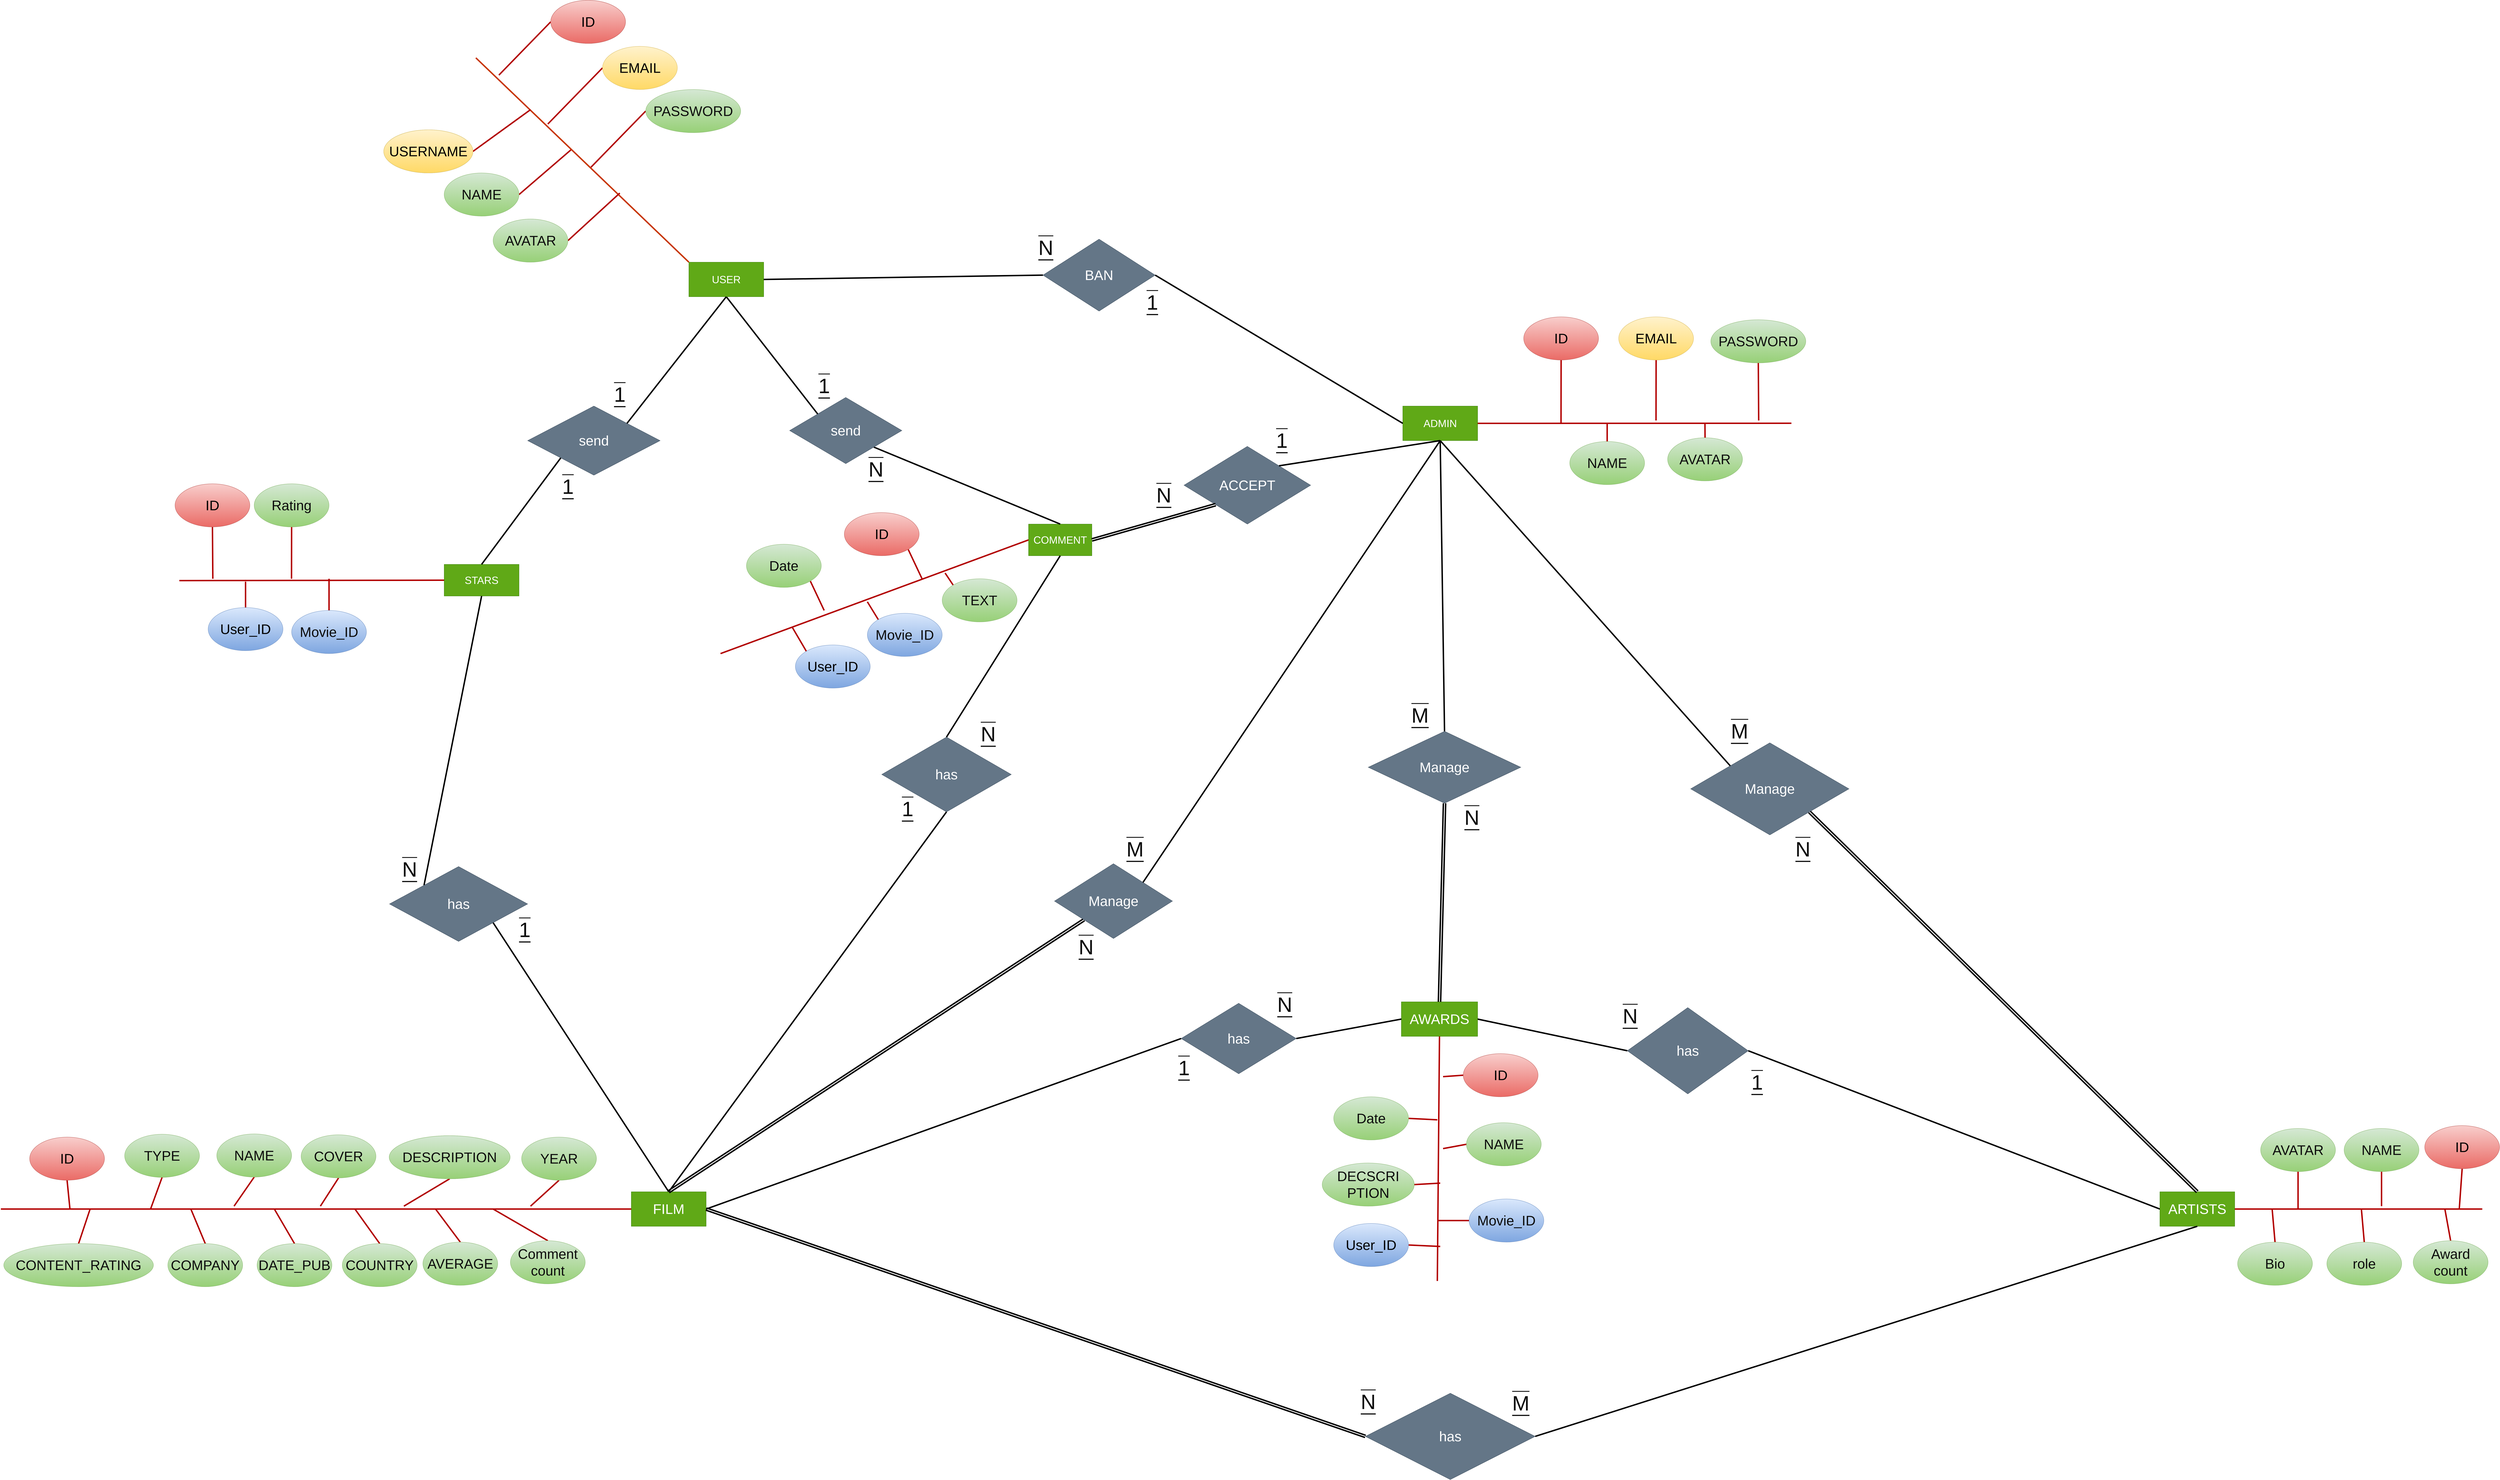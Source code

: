 <mxfile>
    <diagram id="PGciYLwqOyicyOPphFfP" name="Page-1">
        <mxGraphModel dx="8794" dy="5844" grid="1" gridSize="10" guides="1" tooltips="1" connect="1" arrows="1" fold="1" page="1" pageScale="1" pageWidth="850" pageHeight="1100" math="0" shadow="0">
            <root>
                <mxCell id="0"/>
                <mxCell id="1" parent="0"/>
                <mxCell id="32" style="edgeStyle=none;html=1;exitX=1;exitY=0.5;exitDx=0;exitDy=0;entryX=0;entryY=0.5;entryDx=0;entryDy=0;fontSize=24;endArrow=none;endFill=0;strokeWidth=5;" parent="1" source="2" target="31" edge="1">
                    <mxGeometry relative="1" as="geometry"/>
                </mxCell>
                <mxCell id="205" style="edgeStyle=none;html=1;exitX=0.5;exitY=1;exitDx=0;exitDy=0;fontSize=48;fontColor=#0D0D0D;endArrow=none;endFill=0;strokeWidth=5;fillColor=#e51400;strokeColor=#B20000;" parent="1" source="2" edge="1">
                    <mxGeometry relative="1" as="geometry">
                        <mxPoint x="1150" y="1190" as="targetPoint"/>
                    </mxGeometry>
                </mxCell>
                <mxCell id="2" value="&lt;font style=&quot;font-size: 48px&quot;&gt;AWARDS&lt;/font&gt;" style="rounded=0;whiteSpace=wrap;html=1;fillColor=#60a917;fontColor=#ffffff;strokeColor=#2D7600;" parent="1" vertex="1">
                    <mxGeometry x="1025" y="220" width="265" height="120" as="geometry"/>
                </mxCell>
                <mxCell id="112" style="edgeStyle=none;html=1;exitX=1;exitY=0.5;exitDx=0;exitDy=0;fontSize=48;fontColor=#0D0D0D;endArrow=none;endFill=0;strokeWidth=5;fillColor=#e51400;strokeColor=#B20000;" parent="1" source="3" edge="1">
                    <mxGeometry relative="1" as="geometry">
                        <mxPoint x="2380" y="-1790.333" as="targetPoint"/>
                    </mxGeometry>
                </mxCell>
                <mxCell id="3" value="&lt;font style=&quot;font-size: 36px&quot;&gt;ADMIN&lt;/font&gt;" style="rounded=0;whiteSpace=wrap;html=1;fillColor=#60a917;fontColor=#ffffff;strokeColor=#2D7600;" parent="1" vertex="1">
                    <mxGeometry x="1030" y="-1850" width="260" height="120" as="geometry"/>
                </mxCell>
                <mxCell id="33" style="edgeStyle=none;html=1;exitX=0;exitY=0.5;exitDx=0;exitDy=0;entryX=1;entryY=0.5;entryDx=0;entryDy=0;fontSize=24;endArrow=none;endFill=0;strokeWidth=5;" parent="1" source="4" target="31" edge="1">
                    <mxGeometry relative="1" as="geometry"/>
                </mxCell>
                <mxCell id="195" style="edgeStyle=none;html=1;exitX=1;exitY=0.5;exitDx=0;exitDy=0;fontSize=48;fontColor=#0D0D0D;endArrow=none;endFill=0;strokeWidth=5;fillColor=#e51400;strokeColor=#B20000;" parent="1" source="4" edge="1">
                    <mxGeometry relative="1" as="geometry">
                        <mxPoint x="4780" y="940" as="targetPoint"/>
                    </mxGeometry>
                </mxCell>
                <mxCell id="4" value="&lt;font style=&quot;font-size: 48px&quot;&gt;ARTISTS&lt;/font&gt;" style="rounded=0;whiteSpace=wrap;html=1;fillColor=#60a917;fontColor=#ffffff;strokeColor=#2D7600;" parent="1" vertex="1">
                    <mxGeometry x="3660" y="880" width="260" height="120" as="geometry"/>
                </mxCell>
                <mxCell id="141" style="edgeStyle=none;html=1;exitX=0;exitY=0.5;exitDx=0;exitDy=0;fontSize=48;fontColor=#0D0D0D;endArrow=none;endFill=0;strokeWidth=5;fillColor=#e51400;strokeColor=#B20000;" parent="1" source="5" edge="1">
                    <mxGeometry relative="1" as="geometry">
                        <mxPoint x="-3840" y="940" as="targetPoint"/>
                    </mxGeometry>
                </mxCell>
                <mxCell id="5" value="&lt;font style=&quot;font-size: 48px&quot;&gt;FILM&lt;/font&gt;" style="rounded=0;whiteSpace=wrap;html=1;fillColor=#60a917;fontColor=#ffffff;strokeColor=#2D7600;" parent="1" vertex="1">
                    <mxGeometry x="-1650" y="880" width="260" height="120" as="geometry"/>
                </mxCell>
                <mxCell id="226" style="edgeStyle=none;html=1;exitX=0;exitY=0.5;exitDx=0;exitDy=0;fontSize=48;fontColor=#0D0D0D;endArrow=none;endFill=0;strokeWidth=5;fillColor=#e51400;strokeColor=#B20000;" parent="1" source="6" edge="1">
                    <mxGeometry relative="1" as="geometry">
                        <mxPoint x="-1340" y="-990" as="targetPoint"/>
                    </mxGeometry>
                </mxCell>
                <mxCell id="6" value="&lt;font style=&quot;font-size: 36px&quot;&gt;COMMENT&lt;/font&gt;" style="rounded=0;whiteSpace=wrap;html=1;fillColor=#60a917;fontColor=#ffffff;strokeColor=#2D7600;" parent="1" vertex="1">
                    <mxGeometry x="-270" y="-1440" width="220" height="110" as="geometry"/>
                </mxCell>
                <mxCell id="118" style="edgeStyle=none;html=1;exitX=0;exitY=0.5;exitDx=0;exitDy=0;fontSize=48;fontColor=#0D0D0D;endArrow=none;endFill=0;strokeWidth=5;fillColor=#e51400;strokeColor=#B20000;" parent="1" source="9" edge="1">
                    <mxGeometry relative="1" as="geometry">
                        <mxPoint x="-3220" y="-1243.667" as="targetPoint"/>
                    </mxGeometry>
                </mxCell>
                <mxCell id="9" value="&lt;font style=&quot;font-size: 36px&quot;&gt;STARS&lt;/font&gt;" style="rounded=0;whiteSpace=wrap;html=1;fillColor=#60a917;fontColor=#ffffff;strokeColor=#2D7600;" parent="1" vertex="1">
                    <mxGeometry x="-2300" y="-1300" width="260" height="110" as="geometry"/>
                </mxCell>
                <mxCell id="81" style="edgeStyle=none;html=1;exitX=0.5;exitY=1;exitDx=0;exitDy=0;entryX=0;entryY=0;entryDx=0;entryDy=0;fontSize=48;endArrow=none;endFill=0;strokeWidth=5;" parent="1" source="10" target="80" edge="1">
                    <mxGeometry relative="1" as="geometry"/>
                </mxCell>
                <mxCell id="10" value="&lt;font style=&quot;font-size: 36px&quot;&gt;USER&lt;/font&gt;" style="rounded=0;whiteSpace=wrap;html=1;fillColor=#60a917;fontColor=#ffffff;strokeColor=#2D7600;" parent="1" vertex="1">
                    <mxGeometry x="-1450" y="-2350" width="260" height="120" as="geometry"/>
                </mxCell>
                <mxCell id="11" value="&lt;font style=&quot;font-size: 48px&quot;&gt;BAN&lt;/font&gt;" style="rhombus;whiteSpace=wrap;html=1;fontSize=24;fillColor=#647687;fontColor=#ffffff;strokeColor=#314354;" parent="1" vertex="1">
                    <mxGeometry x="-220" y="-2430" width="390" height="250" as="geometry"/>
                </mxCell>
                <mxCell id="17" value="&lt;font style=&quot;font-size: 48px&quot;&gt;Manage&lt;/font&gt;" style="rhombus;whiteSpace=wrap;html=1;fontSize=24;fillColor=#647687;fontColor=#ffffff;strokeColor=#314354;" parent="1" vertex="1">
                    <mxGeometry x="910" y="-720" width="530" height="250" as="geometry"/>
                </mxCell>
                <mxCell id="20" value="" style="shape=link;html=1;fontSize=24;exitX=0.5;exitY=0;exitDx=0;exitDy=0;entryX=0;entryY=1;entryDx=0;entryDy=0;strokeWidth=5;" parent="1" source="5" target="55" edge="1">
                    <mxGeometry width="100" relative="1" as="geometry">
                        <mxPoint x="930" y="50" as="sourcePoint"/>
                        <mxPoint x="1030" y="50" as="targetPoint"/>
                    </mxGeometry>
                </mxCell>
                <mxCell id="21" value="" style="shape=link;html=1;fontSize=24;entryX=0.5;entryY=0;entryDx=0;entryDy=0;exitX=1;exitY=1;exitDx=0;exitDy=0;strokeWidth=5;" parent="1" source="54" target="4" edge="1">
                    <mxGeometry width="100" relative="1" as="geometry">
                        <mxPoint x="1350" y="30" as="sourcePoint"/>
                        <mxPoint x="1450" y="30" as="targetPoint"/>
                    </mxGeometry>
                </mxCell>
                <mxCell id="22" value="&lt;font style=&quot;font-size: 48px&quot;&gt;has&lt;/font&gt;" style="rhombus;whiteSpace=wrap;html=1;fontSize=24;fillColor=#647687;fontColor=#ffffff;strokeColor=#314354;" parent="1" vertex="1">
                    <mxGeometry x="900" y="1580" width="590" height="300" as="geometry"/>
                </mxCell>
                <mxCell id="23" value="" style="shape=link;html=1;fontSize=24;entryX=0;entryY=0.5;entryDx=0;entryDy=0;strokeWidth=5;exitX=1;exitY=0.5;exitDx=0;exitDy=0;" parent="1" source="5" target="22" edge="1">
                    <mxGeometry width="100" relative="1" as="geometry">
                        <mxPoint x="-210" y="400" as="sourcePoint"/>
                        <mxPoint x="870" y="480" as="targetPoint"/>
                    </mxGeometry>
                </mxCell>
                <mxCell id="25" value="" style="endArrow=none;html=1;fontSize=24;exitX=1;exitY=0.5;exitDx=0;exitDy=0;entryX=0.5;entryY=1;entryDx=0;entryDy=0;strokeWidth=5;" parent="1" source="22" target="4" edge="1">
                    <mxGeometry width="50" height="50" relative="1" as="geometry">
                        <mxPoint x="1560" y="540" as="sourcePoint"/>
                        <mxPoint x="1610" y="490" as="targetPoint"/>
                    </mxGeometry>
                </mxCell>
                <mxCell id="30" style="edgeStyle=none;html=1;exitX=1;exitY=0.5;exitDx=0;exitDy=0;entryX=0;entryY=0.5;entryDx=0;entryDy=0;fontSize=24;endArrow=none;endFill=0;strokeWidth=5;" parent="1" source="28" target="2" edge="1">
                    <mxGeometry relative="1" as="geometry"/>
                </mxCell>
                <mxCell id="28" value="&lt;font style=&quot;font-size: 48px&quot;&gt;has&lt;/font&gt;" style="rhombus;whiteSpace=wrap;html=1;fontSize=24;rotation=0;fillColor=#647687;fontColor=#ffffff;strokeColor=#314354;" parent="1" vertex="1">
                    <mxGeometry x="260" y="225" width="400" height="245" as="geometry"/>
                </mxCell>
                <mxCell id="29" value="" style="endArrow=none;html=1;fontSize=24;exitX=1;exitY=0.5;exitDx=0;exitDy=0;entryX=0;entryY=0.5;entryDx=0;entryDy=0;strokeWidth=5;" parent="1" source="5" target="28" edge="1">
                    <mxGeometry width="50" height="50" relative="1" as="geometry">
                        <mxPoint x="560" y="420" as="sourcePoint"/>
                        <mxPoint x="610" y="370" as="targetPoint"/>
                    </mxGeometry>
                </mxCell>
                <mxCell id="31" value="&lt;font style=&quot;font-size: 48px&quot;&gt;has&lt;/font&gt;" style="rhombus;whiteSpace=wrap;html=1;fontSize=24;rotation=0;fillColor=#647687;fontColor=#ffffff;strokeColor=#314354;" parent="1" vertex="1">
                    <mxGeometry x="1810" y="240" width="420" height="300" as="geometry"/>
                </mxCell>
                <mxCell id="34" value="" style="shape=link;html=1;fontSize=24;endArrow=none;endFill=0;exitX=0.5;exitY=1;exitDx=0;exitDy=0;entryX=0.5;entryY=0;entryDx=0;entryDy=0;strokeWidth=5;" parent="1" source="17" target="2" edge="1">
                    <mxGeometry width="100" relative="1" as="geometry">
                        <mxPoint x="1140" y="370" as="sourcePoint"/>
                        <mxPoint x="1160" y="480" as="targetPoint"/>
                    </mxGeometry>
                </mxCell>
                <mxCell id="38" value="&lt;font style=&quot;font-size: 48px&quot;&gt;send&lt;/font&gt;" style="rhombus;whiteSpace=wrap;html=1;fontSize=24;rotation=0;fillColor=#647687;fontColor=#ffffff;strokeColor=#314354;" parent="1" vertex="1">
                    <mxGeometry x="-2010" y="-1850" width="460" height="240" as="geometry"/>
                </mxCell>
                <mxCell id="39" value="" style="endArrow=none;html=1;fontSize=24;exitX=1;exitY=0;exitDx=0;exitDy=0;entryX=0.5;entryY=1;entryDx=0;entryDy=0;strokeWidth=5;" parent="1" source="38" target="10" edge="1">
                    <mxGeometry width="50" height="50" relative="1" as="geometry">
                        <mxPoint x="20" y="-750" as="sourcePoint"/>
                        <mxPoint x="70" y="-800" as="targetPoint"/>
                    </mxGeometry>
                </mxCell>
                <mxCell id="48" style="edgeStyle=none;html=1;exitX=0.5;exitY=1;exitDx=0;exitDy=0;entryX=0.5;entryY=0;entryDx=0;entryDy=0;fontSize=24;endArrow=none;endFill=0;strokeWidth=5;" parent="1" source="46" target="5" edge="1">
                    <mxGeometry relative="1" as="geometry"/>
                </mxCell>
                <mxCell id="46" value="&lt;font style=&quot;font-size: 48px&quot;&gt;has&lt;/font&gt;" style="rhombus;whiteSpace=wrap;html=1;fontSize=24;rotation=0;fillColor=#647687;fontColor=#ffffff;strokeColor=#314354;" parent="1" vertex="1">
                    <mxGeometry x="-780" y="-700" width="450" height="260" as="geometry"/>
                </mxCell>
                <mxCell id="50" style="edgeStyle=none;html=1;exitX=0;exitY=0;exitDx=0;exitDy=0;entryX=0.5;entryY=1;entryDx=0;entryDy=0;fontSize=24;endArrow=none;endFill=0;strokeWidth=5;" parent="1" source="49" target="9" edge="1">
                    <mxGeometry relative="1" as="geometry"/>
                </mxCell>
                <mxCell id="51" style="edgeStyle=none;html=1;exitX=1;exitY=1;exitDx=0;exitDy=0;entryX=0.5;entryY=0;entryDx=0;entryDy=0;fontSize=24;endArrow=none;endFill=0;strokeWidth=5;" parent="1" source="49" target="5" edge="1">
                    <mxGeometry relative="1" as="geometry"/>
                </mxCell>
                <mxCell id="49" value="&lt;font style=&quot;font-size: 48px&quot;&gt;has&lt;/font&gt;" style="rhombus;whiteSpace=wrap;html=1;fontSize=24;rotation=0;fillColor=#647687;fontColor=#ffffff;strokeColor=#314354;" parent="1" vertex="1">
                    <mxGeometry x="-2490" y="-250" width="480" height="260" as="geometry"/>
                </mxCell>
                <mxCell id="52" value="&lt;font style=&quot;font-size: 48px&quot;&gt;ACCEPT&lt;/font&gt;" style="rhombus;whiteSpace=wrap;html=1;fontSize=24;fillColor=#647687;fontColor=#ffffff;strokeColor=#314354;" parent="1" vertex="1">
                    <mxGeometry x="270" y="-1710" width="440" height="270" as="geometry"/>
                </mxCell>
                <mxCell id="54" value="&lt;font style=&quot;font-size: 48px&quot;&gt;Manage&lt;/font&gt;" style="rhombus;whiteSpace=wrap;html=1;fontSize=24;fillColor=#647687;fontColor=#ffffff;strokeColor=#314354;" parent="1" vertex="1">
                    <mxGeometry x="2030" y="-680" width="550" height="320" as="geometry"/>
                </mxCell>
                <mxCell id="55" value="&lt;font style=&quot;font-size: 48px&quot;&gt;Manage&lt;/font&gt;" style="rhombus;whiteSpace=wrap;html=1;fontSize=24;fillColor=#647687;fontColor=#ffffff;strokeColor=#314354;" parent="1" vertex="1">
                    <mxGeometry x="-180" y="-260" width="410" height="260" as="geometry"/>
                </mxCell>
                <mxCell id="64" value="" style="endArrow=none;html=1;fontSize=24;exitX=1;exitY=0.5;exitDx=0;exitDy=0;strokeWidth=5;entryX=0;entryY=0.5;entryDx=0;entryDy=0;" parent="1" source="10" target="11" edge="1">
                    <mxGeometry width="50" height="50" relative="1" as="geometry">
                        <mxPoint x="-820" y="-1785" as="sourcePoint"/>
                        <mxPoint x="-240" y="-1990" as="targetPoint"/>
                    </mxGeometry>
                </mxCell>
                <mxCell id="65" value="" style="endArrow=none;html=1;fontSize=24;entryX=1;entryY=0.5;entryDx=0;entryDy=0;exitX=0;exitY=0.5;exitDx=0;exitDy=0;strokeWidth=5;" parent="1" source="3" target="11" edge="1">
                    <mxGeometry width="50" height="50" relative="1" as="geometry">
                        <mxPoint x="790" y="-1680" as="sourcePoint"/>
                        <mxPoint x="20" y="-1905" as="targetPoint"/>
                    </mxGeometry>
                </mxCell>
                <mxCell id="68" value="" style="shape=link;html=1;fontSize=24;endArrow=none;endFill=0;entryX=0;entryY=1;entryDx=0;entryDy=0;strokeWidth=5;exitX=1;exitY=0.5;exitDx=0;exitDy=0;" parent="1" source="6" target="52" edge="1">
                    <mxGeometry width="100" relative="1" as="geometry">
                        <mxPoint x="50" y="-1090" as="sourcePoint"/>
                        <mxPoint x="412.5" y="-1297.5" as="targetPoint"/>
                    </mxGeometry>
                </mxCell>
                <mxCell id="69" style="edgeStyle=none;html=1;exitX=1;exitY=1;exitDx=0;exitDy=0;fontSize=24;endArrow=none;endFill=0;strokeWidth=5;entryX=0.5;entryY=0;entryDx=0;entryDy=0;" parent="1" source="80" target="6" edge="1">
                    <mxGeometry relative="1" as="geometry">
                        <mxPoint x="-775" y="-1265.0" as="sourcePoint"/>
                        <mxPoint x="-320" y="-1100" as="targetPoint"/>
                    </mxGeometry>
                </mxCell>
                <mxCell id="70" value="" style="endArrow=none;html=1;fontSize=24;exitX=1;exitY=0;exitDx=0;exitDy=0;entryX=0.5;entryY=1;entryDx=0;entryDy=0;strokeWidth=5;" parent="1" source="52" target="3" edge="1">
                    <mxGeometry width="50" height="50" relative="1" as="geometry">
                        <mxPoint x="517.5" y="-1352.5" as="sourcePoint"/>
                        <mxPoint x="850" y="-1650" as="targetPoint"/>
                    </mxGeometry>
                </mxCell>
                <mxCell id="71" style="edgeStyle=none;html=1;exitX=0.5;exitY=1;exitDx=0;exitDy=0;entryX=1;entryY=0;entryDx=0;entryDy=0;fontSize=24;endArrow=none;endFill=0;strokeWidth=5;" parent="1" source="3" target="55" edge="1">
                    <mxGeometry relative="1" as="geometry">
                        <mxPoint x="850" y="-1650" as="sourcePoint"/>
                        <mxPoint x="447.5" y="-362.5" as="targetPoint"/>
                    </mxGeometry>
                </mxCell>
                <mxCell id="72" value="" style="endArrow=none;html=1;fontSize=24;exitX=0.5;exitY=0;exitDx=0;exitDy=0;entryX=0.5;entryY=1;entryDx=0;entryDy=0;strokeWidth=5;" parent="1" source="17" target="3" edge="1">
                    <mxGeometry width="50" height="50" relative="1" as="geometry">
                        <mxPoint x="1165" y="-330.0" as="sourcePoint"/>
                        <mxPoint x="850" y="-1650" as="targetPoint"/>
                    </mxGeometry>
                </mxCell>
                <mxCell id="73" style="edgeStyle=none;html=1;exitX=0;exitY=0;exitDx=0;exitDy=0;entryX=0.5;entryY=1;entryDx=0;entryDy=0;fontSize=24;endArrow=none;endFill=0;strokeWidth=5;" parent="1" source="54" target="3" edge="1">
                    <mxGeometry relative="1" as="geometry">
                        <mxPoint x="2232.5" y="-292.5" as="sourcePoint"/>
                        <mxPoint x="850" y="-1650" as="targetPoint"/>
                    </mxGeometry>
                </mxCell>
                <mxCell id="74" value="" style="endArrow=none;html=1;fontSize=24;exitX=0.5;exitY=0;exitDx=0;exitDy=0;entryX=0;entryY=1;entryDx=0;entryDy=0;strokeWidth=5;" parent="1" source="9" target="38" edge="1">
                    <mxGeometry width="50" height="50" relative="1" as="geometry">
                        <mxPoint x="-1260" y="-830.0" as="sourcePoint"/>
                        <mxPoint x="-985" y="-1265.0" as="targetPoint"/>
                    </mxGeometry>
                </mxCell>
                <mxCell id="75" style="edgeStyle=none;html=1;exitX=0.5;exitY=1;exitDx=0;exitDy=0;entryX=0.5;entryY=0;entryDx=0;entryDy=0;fontSize=24;endArrow=none;endFill=0;strokeWidth=5;" parent="1" source="6" target="46" edge="1">
                    <mxGeometry relative="1" as="geometry">
                        <mxPoint x="-165" y="-1050.0" as="sourcePoint"/>
                        <mxPoint x="-205" y="-540.0" as="targetPoint"/>
                    </mxGeometry>
                </mxCell>
                <mxCell id="80" value="&lt;font style=&quot;font-size: 48px&quot;&gt;send&lt;/font&gt;" style="rhombus;whiteSpace=wrap;html=1;fontSize=24;rotation=0;fillColor=#647687;fontColor=#ffffff;strokeColor=#314354;" parent="1" vertex="1">
                    <mxGeometry x="-1100" y="-1880" width="390" height="230" as="geometry"/>
                </mxCell>
                <mxCell id="82" value="" style="endArrow=none;html=1;fontSize=48;strokeWidth=5;entryX=0;entryY=0;entryDx=0;entryDy=0;fillColor=#fa6800;strokeColor=#C73500;" parent="1" target="10" edge="1">
                    <mxGeometry width="50" height="50" relative="1" as="geometry">
                        <mxPoint x="-2190" y="-3060" as="sourcePoint"/>
                        <mxPoint x="-1470" y="-2370" as="targetPoint"/>
                    </mxGeometry>
                </mxCell>
                <mxCell id="95" style="edgeStyle=none;html=1;exitX=0;exitY=0.5;exitDx=0;exitDy=0;fontSize=48;endArrow=none;endFill=0;strokeWidth=5;fillColor=#e51400;strokeColor=#B20000;" parent="1" source="83" edge="1">
                    <mxGeometry relative="1" as="geometry">
                        <mxPoint x="-2110" y="-3000" as="targetPoint"/>
                    </mxGeometry>
                </mxCell>
                <mxCell id="83" value="ID" style="ellipse;whiteSpace=wrap;html=1;fontSize=48;fillColor=#f8cecc;gradientColor=#ea6b66;strokeColor=#b85450;" parent="1" vertex="1">
                    <mxGeometry x="-1930" y="-3260" width="260" height="150" as="geometry"/>
                </mxCell>
                <mxCell id="94" style="edgeStyle=none;html=1;exitX=0;exitY=0.5;exitDx=0;exitDy=0;fontSize=48;endArrow=none;endFill=0;strokeWidth=5;fillColor=#e51400;strokeColor=#B20000;" parent="1" source="84" edge="1">
                    <mxGeometry relative="1" as="geometry">
                        <mxPoint x="-1940" y="-2830" as="targetPoint"/>
                    </mxGeometry>
                </mxCell>
                <mxCell id="84" value="&lt;font color=&quot;#000000&quot;&gt;EMAIL&lt;/font&gt;" style="ellipse;whiteSpace=wrap;html=1;fontSize=48;fillColor=#fff2cc;gradientColor=#ffd966;strokeColor=#d6b656;" parent="1" vertex="1">
                    <mxGeometry x="-1750" y="-3100" width="260" height="150" as="geometry"/>
                </mxCell>
                <mxCell id="93" style="edgeStyle=none;html=1;exitX=0;exitY=0.5;exitDx=0;exitDy=0;fontSize=48;endArrow=none;endFill=0;strokeWidth=5;fillColor=#e51400;strokeColor=#B20000;" parent="1" source="85" edge="1">
                    <mxGeometry relative="1" as="geometry">
                        <mxPoint x="-1790" y="-2680" as="targetPoint"/>
                    </mxGeometry>
                </mxCell>
                <mxCell id="85" value="&lt;font color=&quot;#0f0f0f&quot;&gt;PASSWORD&lt;/font&gt;" style="ellipse;whiteSpace=wrap;html=1;fontSize=48;fillColor=#d5e8d4;gradientColor=#97d077;strokeColor=#82b366;" parent="1" vertex="1">
                    <mxGeometry x="-1600" y="-2950" width="330" height="150" as="geometry"/>
                </mxCell>
                <mxCell id="89" style="edgeStyle=none;html=1;exitX=1;exitY=0.5;exitDx=0;exitDy=0;fontSize=48;endArrow=none;endFill=0;strokeWidth=5;fillColor=#e51400;strokeColor=#B20000;" parent="1" source="86" edge="1">
                    <mxGeometry relative="1" as="geometry">
                        <mxPoint x="-2000" y="-2880" as="targetPoint"/>
                    </mxGeometry>
                </mxCell>
                <mxCell id="86" value="&lt;font color=&quot;#000000&quot;&gt;USERNAME&lt;/font&gt;" style="ellipse;whiteSpace=wrap;html=1;fontSize=48;fillColor=#d5e8d4;gradientColor=#97d077;strokeColor=#82b366;" parent="1" vertex="1">
                    <mxGeometry x="-2510" y="-2810" width="310" height="150" as="geometry"/>
                </mxCell>
                <mxCell id="91" style="edgeStyle=none;html=1;exitX=1;exitY=0.5;exitDx=0;exitDy=0;fontSize=48;endArrow=none;endFill=0;strokeWidth=5;fillColor=#e51400;strokeColor=#B20000;" parent="1" source="87" edge="1">
                    <mxGeometry relative="1" as="geometry">
                        <mxPoint x="-1860" y="-2740" as="targetPoint"/>
                    </mxGeometry>
                </mxCell>
                <mxCell id="87" value="&lt;font color=&quot;#0d0d0d&quot;&gt;NAME&lt;/font&gt;" style="ellipse;whiteSpace=wrap;html=1;fontSize=48;fillColor=#d5e8d4;gradientColor=#97d077;strokeColor=#82b366;" parent="1" vertex="1">
                    <mxGeometry x="-2300" y="-2660" width="260" height="150" as="geometry"/>
                </mxCell>
                <mxCell id="92" style="edgeStyle=none;html=1;exitX=1;exitY=0.5;exitDx=0;exitDy=0;fontSize=48;endArrow=none;endFill=0;strokeWidth=5;fillColor=#e51400;strokeColor=#B20000;" parent="1" source="88" edge="1">
                    <mxGeometry relative="1" as="geometry">
                        <mxPoint x="-1690" y="-2590" as="targetPoint"/>
                    </mxGeometry>
                </mxCell>
                <mxCell id="88" value="&lt;font color=&quot;#0d0d0d&quot;&gt;AVATAR&lt;/font&gt;" style="ellipse;whiteSpace=wrap;html=1;fontSize=48;fillColor=#d5e8d4;gradientColor=#97d077;strokeColor=#82b366;" parent="1" vertex="1">
                    <mxGeometry x="-2130" y="-2500" width="260" height="150" as="geometry"/>
                </mxCell>
                <mxCell id="96" value="&lt;font color=&quot;#000000&quot;&gt;USERNAME&lt;/font&gt;" style="ellipse;whiteSpace=wrap;html=1;fontSize=48;fillColor=#fff2cc;gradientColor=#ffd966;strokeColor=#d6b656;" parent="1" vertex="1">
                    <mxGeometry x="-2510" y="-2810" width="310" height="150" as="geometry"/>
                </mxCell>
                <mxCell id="113" style="edgeStyle=none;html=1;exitX=0.5;exitY=1;exitDx=0;exitDy=0;fontSize=48;fontColor=#0D0D0D;endArrow=none;endFill=0;strokeWidth=5;fillColor=#e51400;strokeColor=#B20000;" parent="1" source="99" edge="1">
                    <mxGeometry relative="1" as="geometry">
                        <mxPoint x="1579.667" y="-1790" as="targetPoint"/>
                    </mxGeometry>
                </mxCell>
                <mxCell id="99" value="ID" style="ellipse;whiteSpace=wrap;html=1;fontSize=48;fillColor=#f8cecc;gradientColor=#ea6b66;strokeColor=#b85450;" parent="1" vertex="1">
                    <mxGeometry x="1450" y="-2160" width="260" height="150" as="geometry"/>
                </mxCell>
                <mxCell id="114" style="edgeStyle=none;html=1;exitX=0.5;exitY=1;exitDx=0;exitDy=0;fontSize=48;fontColor=#0D0D0D;endArrow=none;endFill=0;strokeWidth=5;fillColor=#e51400;strokeColor=#B20000;" parent="1" source="101" edge="1">
                    <mxGeometry relative="1" as="geometry">
                        <mxPoint x="1909.667" y="-1800" as="targetPoint"/>
                    </mxGeometry>
                </mxCell>
                <mxCell id="101" value="&lt;font color=&quot;#000000&quot;&gt;EMAIL&lt;/font&gt;" style="ellipse;whiteSpace=wrap;html=1;fontSize=48;fillColor=#fff2cc;gradientColor=#ffd966;strokeColor=#d6b656;" parent="1" vertex="1">
                    <mxGeometry x="1780" y="-2160" width="260" height="150" as="geometry"/>
                </mxCell>
                <mxCell id="115" style="edgeStyle=none;html=1;exitX=0.5;exitY=1;exitDx=0;exitDy=0;fontSize=48;fontColor=#0D0D0D;endArrow=none;endFill=0;strokeWidth=5;fillColor=#e51400;strokeColor=#B20000;" parent="1" source="103" edge="1">
                    <mxGeometry relative="1" as="geometry">
                        <mxPoint x="2266.333" y="-1800" as="targetPoint"/>
                    </mxGeometry>
                </mxCell>
                <mxCell id="103" value="&lt;font color=&quot;#0f0f0f&quot;&gt;PASSWORD&lt;/font&gt;" style="ellipse;whiteSpace=wrap;html=1;fontSize=48;fillColor=#d5e8d4;gradientColor=#97d077;strokeColor=#82b366;" parent="1" vertex="1">
                    <mxGeometry x="2100" y="-2150" width="330" height="150" as="geometry"/>
                </mxCell>
                <mxCell id="116" style="edgeStyle=none;html=1;exitX=0.5;exitY=0;exitDx=0;exitDy=0;fontSize=48;fontColor=#0D0D0D;endArrow=none;endFill=0;strokeWidth=5;fillColor=#e51400;strokeColor=#B20000;" parent="1" source="107" edge="1">
                    <mxGeometry relative="1" as="geometry">
                        <mxPoint x="1740" y="-1790" as="targetPoint"/>
                    </mxGeometry>
                </mxCell>
                <mxCell id="107" value="&lt;font color=&quot;#0d0d0d&quot;&gt;NAME&lt;/font&gt;" style="ellipse;whiteSpace=wrap;html=1;fontSize=48;fillColor=#d5e8d4;gradientColor=#97d077;strokeColor=#82b366;" parent="1" vertex="1">
                    <mxGeometry x="1610" y="-1727" width="260" height="150" as="geometry"/>
                </mxCell>
                <mxCell id="117" style="edgeStyle=none;html=1;exitX=0.5;exitY=0;exitDx=0;exitDy=0;fontSize=48;fontColor=#0D0D0D;endArrow=none;endFill=0;strokeWidth=5;fillColor=#e51400;strokeColor=#B20000;" parent="1" source="109" edge="1">
                    <mxGeometry relative="1" as="geometry">
                        <mxPoint x="2079.667" y="-1790" as="targetPoint"/>
                    </mxGeometry>
                </mxCell>
                <mxCell id="109" value="&lt;font color=&quot;#0d0d0d&quot;&gt;AVATAR&lt;/font&gt;" style="ellipse;whiteSpace=wrap;html=1;fontSize=48;fillColor=#d5e8d4;gradientColor=#97d077;strokeColor=#82b366;" parent="1" vertex="1">
                    <mxGeometry x="1950" y="-1740" width="260" height="150" as="geometry"/>
                </mxCell>
                <mxCell id="133" style="edgeStyle=none;html=1;exitX=0.5;exitY=1;exitDx=0;exitDy=0;fontSize=48;fontColor=#0D0D0D;endArrow=none;endFill=0;strokeWidth=5;fillColor=#e51400;strokeColor=#B20000;" parent="1" source="121" edge="1">
                    <mxGeometry relative="1" as="geometry">
                        <mxPoint x="-3103.667" y="-1250" as="targetPoint"/>
                    </mxGeometry>
                </mxCell>
                <mxCell id="121" value="ID" style="ellipse;whiteSpace=wrap;html=1;fontSize=48;fillColor=#f8cecc;gradientColor=#ea6b66;strokeColor=#b85450;" parent="1" vertex="1">
                    <mxGeometry x="-3235" y="-1580" width="260" height="150" as="geometry"/>
                </mxCell>
                <mxCell id="134" style="edgeStyle=none;html=1;exitX=0.5;exitY=0;exitDx=0;exitDy=0;fontSize=48;fontColor=#0D0D0D;endArrow=none;endFill=0;strokeWidth=5;fillColor=#e51400;strokeColor=#B20000;" parent="1" source="123" edge="1">
                    <mxGeometry relative="1" as="geometry">
                        <mxPoint x="-2990" y="-1240" as="targetPoint"/>
                    </mxGeometry>
                </mxCell>
                <mxCell id="123" value="&lt;font color=&quot;#000000&quot;&gt;User_ID&lt;/font&gt;" style="ellipse;whiteSpace=wrap;html=1;fontSize=48;fillColor=#dae8fc;gradientColor=#7ea6e0;strokeColor=#6c8ebf;" parent="1" vertex="1">
                    <mxGeometry x="-3120" y="-1150" width="260" height="150" as="geometry"/>
                </mxCell>
                <mxCell id="136" style="edgeStyle=none;html=1;exitX=0.5;exitY=0;exitDx=0;exitDy=0;fontSize=48;fontColor=#0D0D0D;endArrow=none;endFill=0;strokeWidth=5;fillColor=#e51400;strokeColor=#B20000;" parent="1" source="129" edge="1">
                    <mxGeometry relative="1" as="geometry">
                        <mxPoint x="-2700" y="-1250" as="targetPoint"/>
                    </mxGeometry>
                </mxCell>
                <mxCell id="129" value="&lt;font color=&quot;#0d0d0d&quot;&gt;Movie_ID&lt;/font&gt;" style="ellipse;whiteSpace=wrap;html=1;fontSize=48;fillColor=#dae8fc;gradientColor=#7ea6e0;strokeColor=#6c8ebf;" parent="1" vertex="1">
                    <mxGeometry x="-2830" y="-1140" width="260" height="150" as="geometry"/>
                </mxCell>
                <mxCell id="135" style="edgeStyle=none;html=1;exitX=0.5;exitY=1;exitDx=0;exitDy=0;fontSize=48;fontColor=#0D0D0D;endArrow=none;endFill=0;strokeWidth=5;fillColor=#e51400;strokeColor=#B20000;" parent="1" source="131" edge="1">
                    <mxGeometry relative="1" as="geometry">
                        <mxPoint x="-2830.333" y="-1250" as="targetPoint"/>
                    </mxGeometry>
                </mxCell>
                <mxCell id="131" value="&lt;font color=&quot;#0d0d0d&quot;&gt;Rating&lt;/font&gt;" style="ellipse;whiteSpace=wrap;html=1;fontSize=48;fillColor=#d5e8d4;gradientColor=#97d077;strokeColor=#82b366;" parent="1" vertex="1">
                    <mxGeometry x="-2960" y="-1580" width="260" height="150" as="geometry"/>
                </mxCell>
                <mxCell id="160" style="edgeStyle=none;html=1;exitX=0.5;exitY=1;exitDx=0;exitDy=0;fontSize=48;fontColor=#0D0D0D;endArrow=none;endFill=0;strokeWidth=5;fillColor=#e51400;strokeColor=#B20000;" parent="1" source="148" edge="1">
                    <mxGeometry relative="1" as="geometry">
                        <mxPoint x="-3600" y="940" as="targetPoint"/>
                    </mxGeometry>
                </mxCell>
                <mxCell id="148" value="ID" style="ellipse;whiteSpace=wrap;html=1;fontSize=48;fillColor=#f8cecc;gradientColor=#ea6b66;strokeColor=#b85450;" parent="1" vertex="1">
                    <mxGeometry x="-3740" y="690" width="260" height="150" as="geometry"/>
                </mxCell>
                <mxCell id="162" style="edgeStyle=none;html=1;exitX=0.5;exitY=1;exitDx=0;exitDy=0;fontSize=48;fontColor=#0D0D0D;endArrow=none;endFill=0;strokeWidth=5;fillColor=#e51400;strokeColor=#B20000;" parent="1" source="149" edge="1">
                    <mxGeometry relative="1" as="geometry">
                        <mxPoint x="-3320" y="940" as="targetPoint"/>
                    </mxGeometry>
                </mxCell>
                <mxCell id="149" value="&lt;font color=&quot;#0d0d0d&quot;&gt;TYPE&lt;/font&gt;" style="ellipse;whiteSpace=wrap;html=1;fontSize=48;fillColor=#d5e8d4;gradientColor=#97d077;strokeColor=#82b366;" parent="1" vertex="1">
                    <mxGeometry x="-3410" y="680" width="260" height="150" as="geometry"/>
                </mxCell>
                <mxCell id="170" style="edgeStyle=none;html=1;exitX=0.5;exitY=1;exitDx=0;exitDy=0;fontSize=48;fontColor=#0D0D0D;endArrow=none;endFill=0;strokeWidth=5;fillColor=#e51400;strokeColor=#B20000;" parent="1" source="150" edge="1">
                    <mxGeometry relative="1" as="geometry">
                        <mxPoint x="-2000" y="930" as="targetPoint"/>
                    </mxGeometry>
                </mxCell>
                <mxCell id="150" value="&lt;font color=&quot;#0d0d0d&quot;&gt;YEAR&lt;/font&gt;" style="ellipse;whiteSpace=wrap;html=1;fontSize=48;fillColor=#d5e8d4;gradientColor=#97d077;strokeColor=#82b366;" parent="1" vertex="1">
                    <mxGeometry x="-2031" y="690" width="260" height="150" as="geometry"/>
                </mxCell>
                <mxCell id="168" style="edgeStyle=none;html=1;exitX=0.5;exitY=1;exitDx=0;exitDy=0;fontSize=48;fontColor=#0D0D0D;endArrow=none;endFill=0;strokeWidth=5;fillColor=#e51400;strokeColor=#B20000;" parent="1" source="151" edge="1">
                    <mxGeometry relative="1" as="geometry">
                        <mxPoint x="-2440" y="930" as="targetPoint"/>
                    </mxGeometry>
                </mxCell>
                <mxCell id="151" value="&lt;font color=&quot;#0d0d0d&quot;&gt;DECSCRIPTION&lt;/font&gt;" style="ellipse;whiteSpace=wrap;html=1;fontSize=48;fillColor=#d5e8d4;gradientColor=#97d077;strokeColor=#82b366;" parent="1" vertex="1">
                    <mxGeometry x="-2491" y="685" width="420" height="150" as="geometry"/>
                </mxCell>
                <mxCell id="166" style="edgeStyle=none;html=1;exitX=0.5;exitY=1;exitDx=0;exitDy=0;fontSize=48;fontColor=#0D0D0D;endArrow=none;endFill=0;strokeWidth=5;fillColor=#e51400;strokeColor=#B20000;" parent="1" source="152" edge="1">
                    <mxGeometry relative="1" as="geometry">
                        <mxPoint x="-2730" y="930" as="targetPoint"/>
                    </mxGeometry>
                </mxCell>
                <mxCell id="152" value="&lt;font color=&quot;#0d0d0d&quot;&gt;COVER&lt;/font&gt;" style="ellipse;whiteSpace=wrap;html=1;fontSize=48;fillColor=#d5e8d4;gradientColor=#97d077;strokeColor=#82b366;" parent="1" vertex="1">
                    <mxGeometry x="-2797" y="682" width="260" height="150" as="geometry"/>
                </mxCell>
                <mxCell id="164" style="edgeStyle=none;html=1;exitX=0.5;exitY=1;exitDx=0;exitDy=0;fontSize=48;fontColor=#0D0D0D;endArrow=none;endFill=0;strokeWidth=5;fillColor=#e51400;strokeColor=#B20000;" parent="1" source="153" edge="1">
                    <mxGeometry relative="1" as="geometry">
                        <mxPoint x="-3030" y="930" as="targetPoint"/>
                    </mxGeometry>
                </mxCell>
                <mxCell id="153" value="&lt;font color=&quot;#0d0d0d&quot;&gt;NAME&lt;/font&gt;" style="ellipse;whiteSpace=wrap;html=1;fontSize=48;fillColor=#d5e8d4;gradientColor=#97d077;strokeColor=#82b366;" parent="1" vertex="1">
                    <mxGeometry x="-3090" y="679" width="260" height="150" as="geometry"/>
                </mxCell>
                <mxCell id="169" style="edgeStyle=none;html=1;exitX=0.5;exitY=0;exitDx=0;exitDy=0;fontSize=48;fontColor=#0D0D0D;endArrow=none;endFill=0;strokeWidth=5;fillColor=#e51400;strokeColor=#B20000;" parent="1" source="154" edge="1">
                    <mxGeometry relative="1" as="geometry">
                        <mxPoint x="-2330" y="940" as="targetPoint"/>
                    </mxGeometry>
                </mxCell>
                <mxCell id="154" value="&lt;font color=&quot;#0d0d0d&quot;&gt;AVERAGE&lt;/font&gt;" style="ellipse;whiteSpace=wrap;html=1;fontSize=48;fillColor=#d5e8d4;gradientColor=#97d077;strokeColor=#82b366;" parent="1" vertex="1">
                    <mxGeometry x="-2374" y="1055" width="260" height="150" as="geometry"/>
                </mxCell>
                <mxCell id="167" style="edgeStyle=none;html=1;exitX=0.5;exitY=0;exitDx=0;exitDy=0;fontSize=48;fontColor=#0D0D0D;endArrow=none;endFill=0;strokeWidth=5;fillColor=#e51400;strokeColor=#B20000;" parent="1" source="155" edge="1">
                    <mxGeometry relative="1" as="geometry">
                        <mxPoint x="-2610" y="940" as="targetPoint"/>
                    </mxGeometry>
                </mxCell>
                <mxCell id="155" value="&lt;font color=&quot;#0d0d0d&quot;&gt;COUNTRY&lt;/font&gt;" style="ellipse;whiteSpace=wrap;html=1;fontSize=48;fillColor=#d5e8d4;gradientColor=#97d077;strokeColor=#82b366;" parent="1" vertex="1">
                    <mxGeometry x="-2654" y="1060" width="260" height="150" as="geometry"/>
                </mxCell>
                <mxCell id="165" style="edgeStyle=none;html=1;exitX=0.5;exitY=0;exitDx=0;exitDy=0;fontSize=48;fontColor=#0D0D0D;endArrow=none;endFill=0;strokeWidth=5;fillColor=#e51400;strokeColor=#B20000;" parent="1" source="156" edge="1">
                    <mxGeometry relative="1" as="geometry">
                        <mxPoint x="-2890" y="940" as="targetPoint"/>
                    </mxGeometry>
                </mxCell>
                <mxCell id="156" value="&lt;font color=&quot;#0d0d0d&quot;&gt;DATE_PUB&lt;/font&gt;" style="ellipse;whiteSpace=wrap;html=1;fontSize=48;fillColor=#d5e8d4;gradientColor=#97d077;strokeColor=#82b366;" parent="1" vertex="1">
                    <mxGeometry x="-2950" y="1060" width="260" height="150" as="geometry"/>
                </mxCell>
                <mxCell id="163" style="edgeStyle=none;html=1;exitX=0.5;exitY=0;exitDx=0;exitDy=0;fontSize=48;fontColor=#0D0D0D;endArrow=none;endFill=0;strokeWidth=5;fillColor=#e51400;strokeColor=#B20000;" parent="1" source="157" edge="1">
                    <mxGeometry relative="1" as="geometry">
                        <mxPoint x="-3180" y="940" as="targetPoint"/>
                    </mxGeometry>
                </mxCell>
                <mxCell id="157" value="&lt;font color=&quot;#0d0d0d&quot;&gt;COMPANY&lt;/font&gt;" style="ellipse;whiteSpace=wrap;html=1;fontSize=48;fillColor=#d5e8d4;gradientColor=#97d077;strokeColor=#82b366;" parent="1" vertex="1">
                    <mxGeometry x="-3260" y="1060" width="260" height="150" as="geometry"/>
                </mxCell>
                <mxCell id="161" style="edgeStyle=none;html=1;exitX=0.5;exitY=0;exitDx=0;exitDy=0;fontSize=48;fontColor=#0D0D0D;endArrow=none;endFill=0;strokeWidth=5;fillColor=#e51400;strokeColor=#B20000;" parent="1" source="158" edge="1">
                    <mxGeometry relative="1" as="geometry">
                        <mxPoint x="-3530" y="940" as="targetPoint"/>
                    </mxGeometry>
                </mxCell>
                <mxCell id="158" value="&lt;font color=&quot;#0d0d0d&quot;&gt;CONTENT_RATING&lt;/font&gt;" style="ellipse;whiteSpace=wrap;html=1;fontSize=48;fillColor=#d5e8d4;gradientColor=#97d077;strokeColor=#82b366;" parent="1" vertex="1">
                    <mxGeometry x="-3830" y="1060" width="520" height="150" as="geometry"/>
                </mxCell>
                <mxCell id="171" style="edgeStyle=none;html=1;exitX=0.5;exitY=0;exitDx=0;exitDy=0;fontSize=48;fontColor=#0D0D0D;endArrow=none;endFill=0;strokeWidth=5;fillColor=#e51400;strokeColor=#B20000;" parent="1" source="159" edge="1">
                    <mxGeometry relative="1" as="geometry">
                        <mxPoint x="-2130" y="940" as="targetPoint"/>
                    </mxGeometry>
                </mxCell>
                <mxCell id="159" value="&lt;font color=&quot;#0d0d0d&quot;&gt;Comment&lt;br&gt;count&lt;br&gt;&lt;/font&gt;" style="ellipse;whiteSpace=wrap;html=1;fontSize=48;fillColor=#d5e8d4;gradientColor=#97d077;strokeColor=#82b366;" parent="1" vertex="1">
                    <mxGeometry x="-2070" y="1050" width="260" height="150" as="geometry"/>
                </mxCell>
                <mxCell id="172" style="edgeStyle=none;html=1;exitX=0.5;exitY=1;exitDx=0;exitDy=0;fontSize=48;fontColor=#0D0D0D;endArrow=none;endFill=0;strokeWidth=5;fillColor=#e51400;strokeColor=#B20000;" parent="1" source="173" edge="1">
                    <mxGeometry relative="1" as="geometry">
                        <mxPoint x="4700" y="940" as="targetPoint"/>
                    </mxGeometry>
                </mxCell>
                <mxCell id="173" value="ID" style="ellipse;whiteSpace=wrap;html=1;fontSize=48;fillColor=#f8cecc;gradientColor=#ea6b66;strokeColor=#b85450;" parent="1" vertex="1">
                    <mxGeometry x="4580" y="650" width="260" height="150" as="geometry"/>
                </mxCell>
                <mxCell id="197" style="edgeStyle=none;html=1;exitX=0.5;exitY=0;exitDx=0;exitDy=0;fontSize=48;fontColor=#0D0D0D;endArrow=none;endFill=0;strokeWidth=5;fillColor=#e51400;strokeColor=#B20000;" parent="1" source="175" edge="1">
                    <mxGeometry relative="1" as="geometry">
                        <mxPoint x="4050" y="940" as="targetPoint"/>
                    </mxGeometry>
                </mxCell>
                <mxCell id="175" value="&lt;font color=&quot;#0d0d0d&quot;&gt;Bio&lt;/font&gt;" style="ellipse;whiteSpace=wrap;html=1;fontSize=48;fillColor=#d5e8d4;gradientColor=#97d077;strokeColor=#82b366;" parent="1" vertex="1">
                    <mxGeometry x="3930" y="1055" width="260" height="150" as="geometry"/>
                </mxCell>
                <mxCell id="179" style="edgeStyle=none;html=1;exitX=0.5;exitY=1;exitDx=0;exitDy=0;fontSize=48;fontColor=#0D0D0D;endArrow=none;endFill=0;strokeWidth=5;fillColor=#e51400;strokeColor=#B20000;" parent="1" source="180" edge="1">
                    <mxGeometry relative="1" as="geometry">
                        <mxPoint x="4140" y="940" as="targetPoint"/>
                    </mxGeometry>
                </mxCell>
                <mxCell id="180" value="&lt;font color=&quot;#0d0d0d&quot;&gt;AVATAR&lt;/font&gt;" style="ellipse;whiteSpace=wrap;html=1;fontSize=48;fillColor=#d5e8d4;gradientColor=#97d077;strokeColor=#82b366;" parent="1" vertex="1">
                    <mxGeometry x="4010" y="660" width="260" height="150" as="geometry"/>
                </mxCell>
                <mxCell id="181" style="edgeStyle=none;html=1;exitX=0.5;exitY=1;exitDx=0;exitDy=0;fontSize=48;fontColor=#0D0D0D;endArrow=none;endFill=0;strokeWidth=5;fillColor=#e51400;strokeColor=#B20000;" parent="1" source="182" edge="1">
                    <mxGeometry relative="1" as="geometry">
                        <mxPoint x="4430" y="930" as="targetPoint"/>
                    </mxGeometry>
                </mxCell>
                <mxCell id="182" value="&lt;font color=&quot;#0d0d0d&quot;&gt;NAME&lt;/font&gt;" style="ellipse;whiteSpace=wrap;html=1;fontSize=48;fillColor=#d5e8d4;gradientColor=#97d077;strokeColor=#82b366;" parent="1" vertex="1">
                    <mxGeometry x="4300" y="660" width="260" height="150" as="geometry"/>
                </mxCell>
                <mxCell id="187" style="edgeStyle=none;html=1;exitX=0.5;exitY=0;exitDx=0;exitDy=0;fontSize=48;fontColor=#0D0D0D;endArrow=none;endFill=0;strokeWidth=5;fillColor=#e51400;strokeColor=#B20000;" parent="1" source="188" edge="1">
                    <mxGeometry relative="1" as="geometry">
                        <mxPoint x="4650" y="940" as="targetPoint"/>
                    </mxGeometry>
                </mxCell>
                <mxCell id="188" value="&lt;font color=&quot;#0d0d0d&quot;&gt;Award&lt;br&gt;count&lt;br&gt;&lt;/font&gt;" style="ellipse;whiteSpace=wrap;html=1;fontSize=48;fillColor=#d5e8d4;gradientColor=#97d077;strokeColor=#82b366;" parent="1" vertex="1">
                    <mxGeometry x="4540" y="1050" width="260" height="150" as="geometry"/>
                </mxCell>
                <mxCell id="196" style="edgeStyle=none;html=1;exitX=0.5;exitY=0;exitDx=0;exitDy=0;fontSize=48;fontColor=#0D0D0D;endArrow=none;endFill=0;strokeWidth=5;fillColor=#e51400;strokeColor=#B20000;" parent="1" source="190" edge="1">
                    <mxGeometry relative="1" as="geometry">
                        <mxPoint x="4360" y="940" as="targetPoint"/>
                    </mxGeometry>
                </mxCell>
                <mxCell id="190" value="&lt;font color=&quot;#0d0d0d&quot;&gt;role&lt;/font&gt;" style="ellipse;whiteSpace=wrap;html=1;fontSize=48;fillColor=#d5e8d4;gradientColor=#97d077;strokeColor=#82b366;" parent="1" vertex="1">
                    <mxGeometry x="4240" y="1055" width="260" height="150" as="geometry"/>
                </mxCell>
                <mxCell id="207" style="edgeStyle=none;html=1;exitX=1;exitY=0.5;exitDx=0;exitDy=0;fontSize=48;fontColor=#0D0D0D;endArrow=none;endFill=0;strokeWidth=5;fillColor=#e51400;strokeColor=#B20000;" parent="1" source="198" edge="1">
                    <mxGeometry relative="1" as="geometry">
                        <mxPoint x="1160" y="1070" as="targetPoint"/>
                    </mxGeometry>
                </mxCell>
                <mxCell id="198" value="&lt;font color=&quot;#000000&quot;&gt;User_ID&lt;/font&gt;" style="ellipse;whiteSpace=wrap;html=1;fontSize=48;fillColor=#dae8fc;gradientColor=#7ea6e0;strokeColor=#6c8ebf;" parent="1" vertex="1">
                    <mxGeometry x="790" y="990" width="260" height="150" as="geometry"/>
                </mxCell>
                <mxCell id="206" style="edgeStyle=none;html=1;exitX=0;exitY=0.5;exitDx=0;exitDy=0;fontSize=48;fontColor=#0D0D0D;endArrow=none;endFill=0;strokeWidth=5;fillColor=#e51400;strokeColor=#B20000;" parent="1" source="199" edge="1">
                    <mxGeometry relative="1" as="geometry">
                        <mxPoint x="1150" y="980" as="targetPoint"/>
                    </mxGeometry>
                </mxCell>
                <mxCell id="199" value="&lt;font color=&quot;#0d0d0d&quot;&gt;Movie_ID&lt;/font&gt;" style="ellipse;whiteSpace=wrap;html=1;fontSize=48;fillColor=#dae8fc;gradientColor=#7ea6e0;strokeColor=#6c8ebf;" parent="1" vertex="1">
                    <mxGeometry x="1260" y="905" width="260" height="150" as="geometry"/>
                </mxCell>
                <mxCell id="200" value="&lt;font color=&quot;#0d0d0d&quot;&gt;DESCRIPTION&lt;/font&gt;" style="ellipse;whiteSpace=wrap;html=1;fontSize=48;fillColor=#d5e8d4;gradientColor=#97d077;strokeColor=#82b366;" parent="1" vertex="1">
                    <mxGeometry x="-2491" y="685" width="420" height="150" as="geometry"/>
                </mxCell>
                <mxCell id="208" style="edgeStyle=none;html=1;exitX=1;exitY=0.5;exitDx=0;exitDy=0;fontSize=48;fontColor=#0D0D0D;endArrow=none;endFill=0;strokeWidth=5;fillColor=#e51400;strokeColor=#B20000;" parent="1" source="201" edge="1">
                    <mxGeometry relative="1" as="geometry">
                        <mxPoint x="1160" y="850" as="targetPoint"/>
                    </mxGeometry>
                </mxCell>
                <mxCell id="201" value="&lt;font color=&quot;#0d0d0d&quot;&gt;DECSCRI&lt;br&gt;PTION&lt;/font&gt;" style="ellipse;whiteSpace=wrap;html=1;fontSize=48;fillColor=#d5e8d4;gradientColor=#97d077;strokeColor=#82b366;" parent="1" vertex="1">
                    <mxGeometry x="750" y="780" width="320" height="150" as="geometry"/>
                </mxCell>
                <mxCell id="210" style="edgeStyle=none;html=1;exitX=0;exitY=0.5;exitDx=0;exitDy=0;fontSize=48;fontColor=#0D0D0D;endArrow=none;endFill=0;strokeWidth=5;fillColor=#e51400;strokeColor=#B20000;" parent="1" source="202" edge="1">
                    <mxGeometry relative="1" as="geometry">
                        <mxPoint x="1170" y="480" as="targetPoint"/>
                    </mxGeometry>
                </mxCell>
                <mxCell id="202" value="ID" style="ellipse;whiteSpace=wrap;html=1;fontSize=48;fillColor=#f8cecc;gradientColor=#ea6b66;strokeColor=#b85450;" parent="1" vertex="1">
                    <mxGeometry x="1240" y="400" width="260" height="150" as="geometry"/>
                </mxCell>
                <mxCell id="209" style="edgeStyle=none;html=1;exitX=0;exitY=0.5;exitDx=0;exitDy=0;fontSize=48;fontColor=#0D0D0D;endArrow=none;endFill=0;strokeWidth=5;fillColor=#e51400;strokeColor=#B20000;" parent="1" source="203" edge="1">
                    <mxGeometry relative="1" as="geometry">
                        <mxPoint x="1170" y="730" as="targetPoint"/>
                    </mxGeometry>
                </mxCell>
                <mxCell id="203" value="&lt;font color=&quot;#0d0d0d&quot;&gt;NAME&lt;/font&gt;" style="ellipse;whiteSpace=wrap;html=1;fontSize=48;fillColor=#d5e8d4;gradientColor=#97d077;strokeColor=#82b366;" parent="1" vertex="1">
                    <mxGeometry x="1251" y="640" width="260" height="150" as="geometry"/>
                </mxCell>
                <mxCell id="212" style="edgeStyle=none;html=1;exitX=1;exitY=0.5;exitDx=0;exitDy=0;fontSize=48;fontColor=#0D0D0D;endArrow=none;endFill=0;strokeWidth=5;fillColor=#e51400;strokeColor=#B20000;" parent="1" source="211" edge="1">
                    <mxGeometry relative="1" as="geometry">
                        <mxPoint x="1150" y="630" as="targetPoint"/>
                    </mxGeometry>
                </mxCell>
                <mxCell id="211" value="&lt;font color=&quot;#0d0d0d&quot;&gt;Date&lt;/font&gt;" style="ellipse;whiteSpace=wrap;html=1;fontSize=48;fillColor=#d5e8d4;gradientColor=#97d077;strokeColor=#82b366;" parent="1" vertex="1">
                    <mxGeometry x="790" y="550" width="260" height="150" as="geometry"/>
                </mxCell>
                <mxCell id="228" style="edgeStyle=none;html=1;exitX=0;exitY=0;exitDx=0;exitDy=0;fontSize=48;fontColor=#0D0D0D;endArrow=none;endFill=0;strokeWidth=5;fillColor=#e51400;strokeColor=#B20000;" parent="1" source="214" edge="1">
                    <mxGeometry relative="1" as="geometry">
                        <mxPoint x="-1090" y="-1080" as="targetPoint"/>
                    </mxGeometry>
                </mxCell>
                <mxCell id="214" value="&lt;font color=&quot;#000000&quot;&gt;User_ID&lt;/font&gt;" style="ellipse;whiteSpace=wrap;html=1;fontSize=48;fillColor=#dae8fc;gradientColor=#7ea6e0;strokeColor=#6c8ebf;" parent="1" vertex="1">
                    <mxGeometry x="-1080" y="-1020" width="260" height="150" as="geometry"/>
                </mxCell>
                <mxCell id="230" style="edgeStyle=none;html=1;exitX=0;exitY=0;exitDx=0;exitDy=0;fontSize=48;fontColor=#0D0D0D;endArrow=none;endFill=0;strokeWidth=5;fillColor=#e51400;strokeColor=#B20000;" parent="1" source="216" edge="1">
                    <mxGeometry relative="1" as="geometry">
                        <mxPoint x="-830" y="-1170" as="targetPoint"/>
                    </mxGeometry>
                </mxCell>
                <mxCell id="216" value="&lt;font color=&quot;#0d0d0d&quot;&gt;Movie_ID&lt;/font&gt;" style="ellipse;whiteSpace=wrap;html=1;fontSize=48;fillColor=#dae8fc;gradientColor=#7ea6e0;strokeColor=#6c8ebf;" parent="1" vertex="1">
                    <mxGeometry x="-830" y="-1130" width="260" height="150" as="geometry"/>
                </mxCell>
                <mxCell id="231" style="edgeStyle=none;html=1;exitX=1;exitY=1;exitDx=0;exitDy=0;fontSize=48;fontColor=#0D0D0D;endArrow=none;endFill=0;strokeWidth=5;fillColor=#e51400;strokeColor=#B20000;" parent="1" source="220" edge="1">
                    <mxGeometry relative="1" as="geometry">
                        <mxPoint x="-640" y="-1250" as="targetPoint"/>
                    </mxGeometry>
                </mxCell>
                <mxCell id="220" value="ID" style="ellipse;whiteSpace=wrap;html=1;fontSize=48;fillColor=#f8cecc;gradientColor=#ea6b66;strokeColor=#b85450;" parent="1" vertex="1">
                    <mxGeometry x="-910" y="-1480" width="260" height="150" as="geometry"/>
                </mxCell>
                <mxCell id="227" style="edgeStyle=none;html=1;exitX=1;exitY=1;exitDx=0;exitDy=0;fontSize=48;fontColor=#0D0D0D;endArrow=none;endFill=0;strokeWidth=5;fillColor=#e51400;strokeColor=#B20000;" parent="1" source="224" edge="1">
                    <mxGeometry relative="1" as="geometry">
                        <mxPoint x="-980" y="-1140" as="targetPoint"/>
                    </mxGeometry>
                </mxCell>
                <mxCell id="224" value="&lt;font color=&quot;#0d0d0d&quot;&gt;Date&lt;/font&gt;" style="ellipse;whiteSpace=wrap;html=1;fontSize=48;fillColor=#d5e8d4;gradientColor=#97d077;strokeColor=#82b366;" parent="1" vertex="1">
                    <mxGeometry x="-1250" y="-1370" width="260" height="150" as="geometry"/>
                </mxCell>
                <mxCell id="232" style="edgeStyle=none;html=1;exitX=0;exitY=0;exitDx=0;exitDy=0;fontSize=48;fontColor=#0D0D0D;endArrow=none;endFill=0;strokeWidth=5;fillColor=#e51400;strokeColor=#B20000;" parent="1" source="225" edge="1">
                    <mxGeometry relative="1" as="geometry">
                        <mxPoint x="-560" y="-1270" as="targetPoint"/>
                    </mxGeometry>
                </mxCell>
                <mxCell id="225" value="&lt;font color=&quot;#0d0d0d&quot;&gt;TEXT&lt;/font&gt;" style="ellipse;whiteSpace=wrap;html=1;fontSize=48;fillColor=#d5e8d4;gradientColor=#97d077;strokeColor=#82b366;" parent="1" vertex="1">
                    <mxGeometry x="-570" y="-1250" width="260" height="150" as="geometry"/>
                </mxCell>
                <mxCell id="240" value="ID" style="ellipse;whiteSpace=wrap;html=1;fontSize=48;fillColor=#f8cecc;gradientColor=#ea6b66;strokeColor=#b85450;" parent="1" vertex="1">
                    <mxGeometry x="-1930" y="-3260" width="260" height="150" as="geometry"/>
                </mxCell>
                <mxCell id="249" value="&lt;font style=&quot;font-size: 72px ; background-color: rgb(255 , 255 , 255)&quot;&gt;M&lt;/font&gt;" style="text;html=1;strokeColor=none;fillColor=none;align=center;verticalAlign=middle;whiteSpace=wrap;rounded=0;labelBackgroundColor=#0F0F0F;fontSize=48;fontColor=#0D0D0D;" parent="1" vertex="1">
                    <mxGeometry x="2140" y="-770" width="120" height="100" as="geometry"/>
                </mxCell>
                <mxCell id="250" value="&lt;span style=&quot;font-size: 72px ; background-color: rgb(255 , 255 , 255)&quot;&gt;N&lt;/span&gt;" style="text;html=1;strokeColor=none;fillColor=none;align=center;verticalAlign=middle;whiteSpace=wrap;rounded=0;labelBackgroundColor=#0F0F0F;fontSize=48;fontColor=#0D0D0D;" parent="1" vertex="1">
                    <mxGeometry x="-860" y="-1680" width="120" height="100" as="geometry"/>
                </mxCell>
                <mxCell id="253" value="&lt;font style=&quot;font-size: 72px ; background-color: rgb(255 , 255 , 255)&quot;&gt;1&lt;/font&gt;" style="text;html=1;strokeColor=none;fillColor=none;align=center;verticalAlign=middle;whiteSpace=wrap;rounded=0;labelBackgroundColor=#0F0F0F;fontSize=48;fontColor=#0D0D0D;" parent="1" vertex="1">
                    <mxGeometry x="100" y="-2260" width="120" height="100" as="geometry"/>
                </mxCell>
                <mxCell id="254" value="&lt;span style=&quot;font-size: 72px ; background-color: rgb(255 , 255 , 255)&quot;&gt;N&lt;/span&gt;" style="text;html=1;strokeColor=none;fillColor=none;align=center;verticalAlign=middle;whiteSpace=wrap;rounded=0;labelBackgroundColor=#0F0F0F;fontSize=48;fontColor=#0D0D0D;" parent="1" vertex="1">
                    <mxGeometry x="-270" y="-2450" width="120" height="100" as="geometry"/>
                </mxCell>
                <mxCell id="255" value="&lt;font style=&quot;font-size: 72px ; background-color: rgb(255 , 255 , 255)&quot;&gt;1&lt;/font&gt;" style="text;html=1;strokeColor=none;fillColor=none;align=center;verticalAlign=middle;whiteSpace=wrap;rounded=0;labelBackgroundColor=#0F0F0F;fontSize=48;fontColor=#0D0D0D;" parent="1" vertex="1">
                    <mxGeometry x="550" y="-1780" width="120" height="100" as="geometry"/>
                </mxCell>
                <mxCell id="256" value="&lt;font style=&quot;font-size: 72px ; background-color: rgb(255 , 255 , 255)&quot;&gt;1&lt;/font&gt;" style="text;html=1;strokeColor=none;fillColor=none;align=center;verticalAlign=middle;whiteSpace=wrap;rounded=0;labelBackgroundColor=#0F0F0F;fontSize=48;fontColor=#0D0D0D;" parent="1" vertex="1">
                    <mxGeometry x="-1040" y="-1970" width="120" height="100" as="geometry"/>
                </mxCell>
                <mxCell id="257" value="&lt;span style=&quot;font-size: 72px ; background-color: rgb(255 , 255 , 255)&quot;&gt;N&lt;/span&gt;" style="text;html=1;strokeColor=none;fillColor=none;align=center;verticalAlign=middle;whiteSpace=wrap;rounded=0;labelBackgroundColor=#0F0F0F;fontSize=48;fontColor=#0D0D0D;" parent="1" vertex="1">
                    <mxGeometry x="2360" y="-360" width="120" height="100" as="geometry"/>
                </mxCell>
                <mxCell id="259" value="&lt;span style=&quot;font-size: 72px ; background-color: rgb(255 , 255 , 255)&quot;&gt;N&lt;/span&gt;" style="text;html=1;strokeColor=none;fillColor=none;align=center;verticalAlign=middle;whiteSpace=wrap;rounded=0;labelBackgroundColor=#0F0F0F;fontSize=48;fontColor=#0D0D0D;" parent="1" vertex="1">
                    <mxGeometry x="140" y="-1590" width="120" height="100" as="geometry"/>
                </mxCell>
                <mxCell id="260" value="&lt;font style=&quot;font-size: 72px ; background-color: rgb(255 , 255 , 255)&quot;&gt;1&lt;/font&gt;" style="text;html=1;strokeColor=none;fillColor=none;align=center;verticalAlign=middle;whiteSpace=wrap;rounded=0;labelBackgroundColor=#0F0F0F;fontSize=48;fontColor=#0D0D0D;" parent="1" vertex="1">
                    <mxGeometry x="-1750" y="-1940" width="120" height="100" as="geometry"/>
                </mxCell>
                <mxCell id="261" value="&lt;font style=&quot;font-size: 72px ; background-color: rgb(255 , 255 , 255)&quot;&gt;1&lt;/font&gt;" style="text;html=1;strokeColor=none;fillColor=none;align=center;verticalAlign=middle;whiteSpace=wrap;rounded=0;labelBackgroundColor=#0F0F0F;fontSize=48;fontColor=#0D0D0D;" parent="1" vertex="1">
                    <mxGeometry x="-1930" y="-1620" width="120" height="100" as="geometry"/>
                </mxCell>
                <mxCell id="265" value="&lt;span style=&quot;font-size: 72px ; background-color: rgb(255 , 255 , 255)&quot;&gt;N&lt;/span&gt;" style="text;html=1;strokeColor=none;fillColor=none;align=center;verticalAlign=middle;whiteSpace=wrap;rounded=0;labelBackgroundColor=#0F0F0F;fontSize=48;fontColor=#0D0D0D;" parent="1" vertex="1">
                    <mxGeometry x="-2480" y="-290" width="120" height="100" as="geometry"/>
                </mxCell>
                <mxCell id="266" value="&lt;font style=&quot;font-size: 72px ; background-color: rgb(255 , 255 , 255)&quot;&gt;1&lt;/font&gt;" style="text;html=1;strokeColor=none;fillColor=none;align=center;verticalAlign=middle;whiteSpace=wrap;rounded=0;labelBackgroundColor=#0F0F0F;fontSize=48;fontColor=#0D0D0D;" parent="1" vertex="1">
                    <mxGeometry x="-2080" y="-80" width="120" height="100" as="geometry"/>
                </mxCell>
                <mxCell id="267" value="&lt;span style=&quot;font-size: 72px ; background-color: rgb(255 , 255 , 255)&quot;&gt;N&lt;/span&gt;" style="text;html=1;strokeColor=none;fillColor=none;align=center;verticalAlign=middle;whiteSpace=wrap;rounded=0;labelBackgroundColor=#0F0F0F;fontSize=48;fontColor=#0D0D0D;" parent="1" vertex="1">
                    <mxGeometry x="-130" y="-20" width="120" height="100" as="geometry"/>
                </mxCell>
                <mxCell id="268" value="&lt;font style=&quot;font-size: 72px ; background-color: rgb(255 , 255 , 255)&quot;&gt;1&lt;/font&gt;" style="text;html=1;strokeColor=none;fillColor=none;align=center;verticalAlign=middle;whiteSpace=wrap;rounded=0;labelBackgroundColor=#0F0F0F;fontSize=48;fontColor=#0D0D0D;" parent="1" vertex="1">
                    <mxGeometry x="-750" y="-500" width="120" height="100" as="geometry"/>
                </mxCell>
                <mxCell id="269" value="&lt;span style=&quot;font-size: 72px ; background-color: rgb(255 , 255 , 255)&quot;&gt;N&lt;/span&gt;" style="text;html=1;strokeColor=none;fillColor=none;align=center;verticalAlign=middle;whiteSpace=wrap;rounded=0;labelBackgroundColor=#0F0F0F;fontSize=48;fontColor=#0D0D0D;" parent="1" vertex="1">
                    <mxGeometry x="-470" y="-760" width="120" height="100" as="geometry"/>
                </mxCell>
                <mxCell id="271" value="&lt;font style=&quot;font-size: 72px ; background-color: rgb(255 , 255 , 255)&quot;&gt;M&lt;/font&gt;" style="text;html=1;strokeColor=none;fillColor=none;align=center;verticalAlign=middle;whiteSpace=wrap;rounded=0;labelBackgroundColor=#0F0F0F;fontSize=48;fontColor=#0D0D0D;" parent="1" vertex="1">
                    <mxGeometry x="40" y="-335" width="120" height="50" as="geometry"/>
                </mxCell>
                <mxCell id="274" value="&lt;span style=&quot;font-size: 72px ; background-color: rgb(255 , 255 , 255)&quot;&gt;N&lt;/span&gt;" style="text;html=1;strokeColor=none;fillColor=none;align=center;verticalAlign=middle;whiteSpace=wrap;rounded=0;labelBackgroundColor=#0F0F0F;fontSize=48;fontColor=#0D0D0D;" parent="1" vertex="1">
                    <mxGeometry x="1210" y="-470" width="120" height="100" as="geometry"/>
                </mxCell>
                <mxCell id="275" value="&lt;font style=&quot;font-size: 72px ; background-color: rgb(255 , 255 , 255)&quot;&gt;M&lt;/font&gt;" style="text;html=1;strokeColor=none;fillColor=none;align=center;verticalAlign=middle;whiteSpace=wrap;rounded=0;labelBackgroundColor=#0F0F0F;fontSize=48;fontColor=#0D0D0D;" parent="1" vertex="1">
                    <mxGeometry x="1030" y="-800" width="120" height="50" as="geometry"/>
                </mxCell>
                <mxCell id="277" value="&lt;font style=&quot;font-size: 72px ; background-color: rgb(255 , 255 , 255)&quot;&gt;1&lt;/font&gt;" style="text;html=1;strokeColor=none;fillColor=none;align=center;verticalAlign=middle;whiteSpace=wrap;rounded=0;labelBackgroundColor=#0F0F0F;fontSize=48;fontColor=#0D0D0D;" parent="1" vertex="1">
                    <mxGeometry x="210" y="400" width="120" height="100" as="geometry"/>
                </mxCell>
                <mxCell id="280" value="&lt;span style=&quot;font-size: 72px ; background-color: rgb(255 , 255 , 255)&quot;&gt;N&lt;/span&gt;" style="text;html=1;strokeColor=none;fillColor=none;align=center;verticalAlign=middle;whiteSpace=wrap;rounded=0;labelBackgroundColor=#0F0F0F;fontSize=48;fontColor=#0D0D0D;" parent="1" vertex="1">
                    <mxGeometry x="560" y="180" width="120" height="100" as="geometry"/>
                </mxCell>
                <mxCell id="281" value="&lt;span style=&quot;font-size: 72px ; background-color: rgb(255 , 255 , 255)&quot;&gt;N&lt;/span&gt;" style="text;html=1;strokeColor=none;fillColor=none;align=center;verticalAlign=middle;whiteSpace=wrap;rounded=0;labelBackgroundColor=#0F0F0F;fontSize=48;fontColor=#0D0D0D;" parent="1" vertex="1">
                    <mxGeometry x="1760" y="220" width="120" height="100" as="geometry"/>
                </mxCell>
                <mxCell id="282" value="&lt;font style=&quot;font-size: 72px ; background-color: rgb(255 , 255 , 255)&quot;&gt;1&lt;/font&gt;" style="text;html=1;strokeColor=none;fillColor=none;align=center;verticalAlign=middle;whiteSpace=wrap;rounded=0;labelBackgroundColor=#0F0F0F;fontSize=48;fontColor=#0D0D0D;" parent="1" vertex="1">
                    <mxGeometry x="2201" y="450" width="120" height="100" as="geometry"/>
                </mxCell>
                <mxCell id="283" value="&lt;font style=&quot;font-size: 72px ; background-color: rgb(255 , 255 , 255)&quot;&gt;M&lt;/font&gt;" style="text;html=1;strokeColor=none;fillColor=none;align=center;verticalAlign=middle;whiteSpace=wrap;rounded=0;labelBackgroundColor=#0F0F0F;fontSize=48;fontColor=#0D0D0D;" parent="1" vertex="1">
                    <mxGeometry x="1380" y="1590" width="120" height="50" as="geometry"/>
                </mxCell>
                <mxCell id="284" value="&lt;span style=&quot;font-size: 72px ; background-color: rgb(255 , 255 , 255)&quot;&gt;N&lt;/span&gt;" style="text;html=1;strokeColor=none;fillColor=none;align=center;verticalAlign=middle;whiteSpace=wrap;rounded=0;labelBackgroundColor=#0F0F0F;fontSize=48;fontColor=#0D0D0D;" parent="1" vertex="1">
                    <mxGeometry x="850" y="1560" width="120" height="100" as="geometry"/>
                </mxCell>
            </root>
        </mxGraphModel>
    </diagram>
</mxfile>